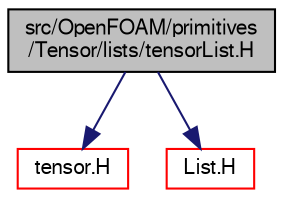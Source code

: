 digraph "src/OpenFOAM/primitives/Tensor/lists/tensorList.H"
{
  bgcolor="transparent";
  edge [fontname="FreeSans",fontsize="10",labelfontname="FreeSans",labelfontsize="10"];
  node [fontname="FreeSans",fontsize="10",shape=record];
  Node0 [label="src/OpenFOAM/primitives\l/Tensor/lists/tensorList.H",height=0.2,width=0.4,color="black", fillcolor="grey75", style="filled", fontcolor="black"];
  Node0 -> Node1 [color="midnightblue",fontsize="10",style="solid",fontname="FreeSans"];
  Node1 [label="tensor.H",height=0.2,width=0.4,color="red",URL="$a12755.html"];
  Node0 -> Node55 [color="midnightblue",fontsize="10",style="solid",fontname="FreeSans"];
  Node55 [label="List.H",height=0.2,width=0.4,color="red",URL="$a08666.html"];
}
